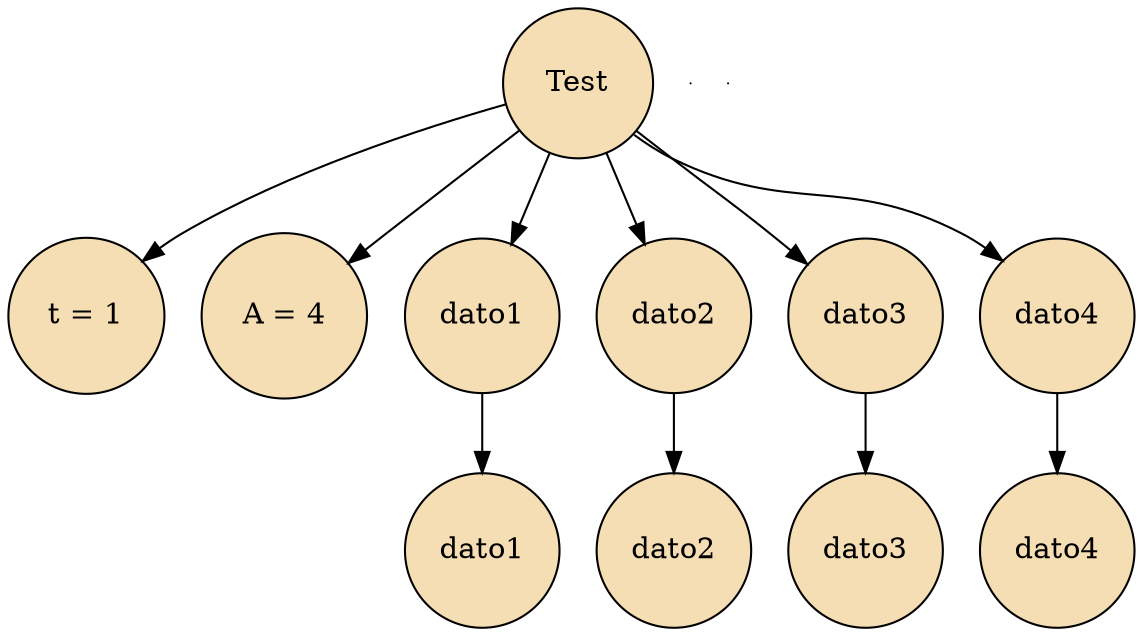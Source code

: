 digraph Matrix{
    node [shape=circle]

    # Nodo principal
    Mat[label="Test", style = filled, fillcolor = wheat, group = 1, width = 1];

    # Para que no se pierda el orden
    e0[shape= point, width = 0];
    e1[shape= point, width = 0];


    # Nodos para t y A
    t[label="t = 1", style = filled, fillcolor = wheat, width = 0.25];
    A[label="A = 4", style = filled, fillcolor = wheat, width = 0.25];

    # Nodos para los datos
    d1[label="dato1", style = filled, fillcolor = wheat];
    d2[label="dato2", style = filled, fillcolor = wheat];
    d3[label="dato3", style = filled, fillcolor = wheat];
    d4[label="dato4", style = filled, fillcolor = wheat];

    # Otros nodos
    dn[label="dato1", style = filled, fillcolor = wheat];
    dn1[label="dato2", style = filled, fillcolor = wheat];
    dn2[label="dato3", style = filled, fillcolor = wheat];
    dn3[label="dato4", style = filled, fillcolor = wheat];

    # Relaciones principales
    Mat -> t;
    Mat -> A;

    # Relaciones con los datos
    Mat -> d1;
    Mat -> d2;
    Mat -> d3;
    Mat -> d4;

    # Siguiendo con los datos
    d1 -> dn
    d2 -> dn1
    d3 -> dn2
    d4 -> dn3

}